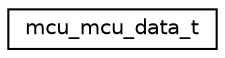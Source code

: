 digraph "Graphical Class Hierarchy"
{
  edge [fontname="Helvetica",fontsize="10",labelfontname="Helvetica",labelfontsize="10"];
  node [fontname="Helvetica",fontsize="10",shape=record];
  rankdir="LR";
  Node1 [label="mcu_mcu_data_t",height=0.2,width=0.4,color="black", fillcolor="white", style="filled",URL="$structmcu__mcu__data__t.html",tooltip="Battery data. "];
}
